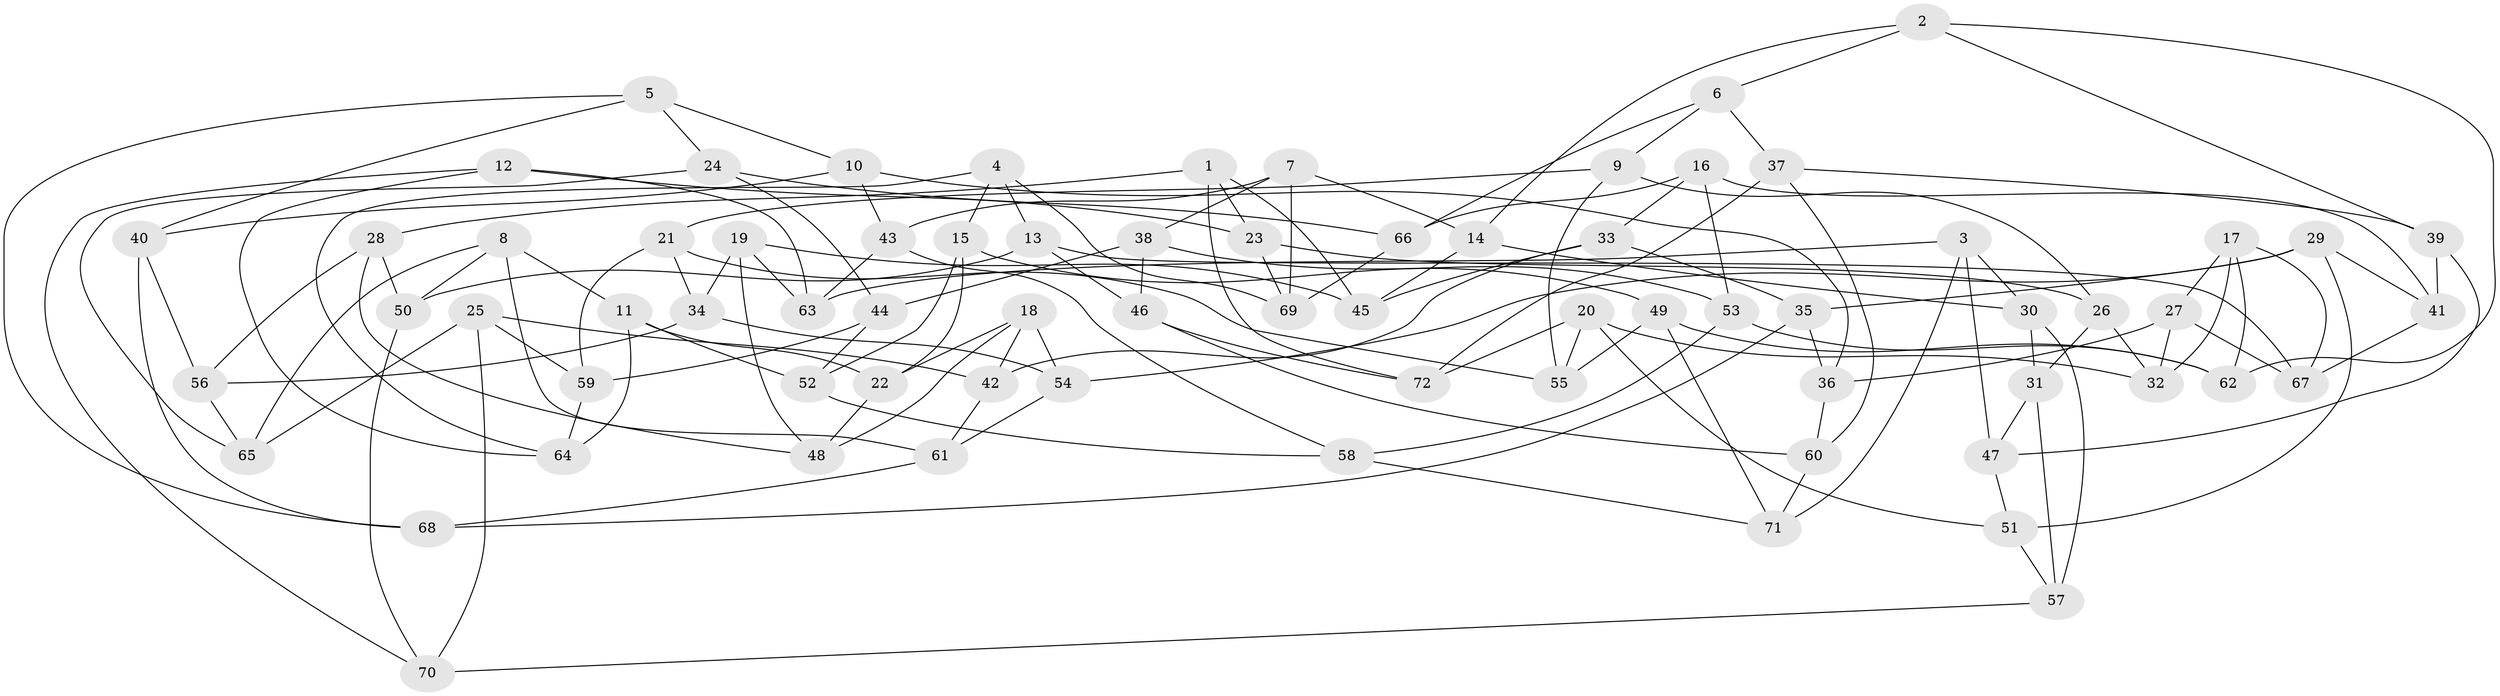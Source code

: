 // coarse degree distribution, {8: 0.057692307692307696, 7: 0.019230769230769232, 4: 0.8653846153846154, 9: 0.038461538461538464, 3: 0.019230769230769232}
// Generated by graph-tools (version 1.1) at 2025/54/03/04/25 22:54:00]
// undirected, 72 vertices, 144 edges
graph export_dot {
  node [color=gray90,style=filled];
  1;
  2;
  3;
  4;
  5;
  6;
  7;
  8;
  9;
  10;
  11;
  12;
  13;
  14;
  15;
  16;
  17;
  18;
  19;
  20;
  21;
  22;
  23;
  24;
  25;
  26;
  27;
  28;
  29;
  30;
  31;
  32;
  33;
  34;
  35;
  36;
  37;
  38;
  39;
  40;
  41;
  42;
  43;
  44;
  45;
  46;
  47;
  48;
  49;
  50;
  51;
  52;
  53;
  54;
  55;
  56;
  57;
  58;
  59;
  60;
  61;
  62;
  63;
  64;
  65;
  66;
  67;
  68;
  69;
  70;
  71;
  72;
  1 -- 28;
  1 -- 72;
  1 -- 45;
  1 -- 23;
  2 -- 39;
  2 -- 14;
  2 -- 62;
  2 -- 6;
  3 -- 47;
  3 -- 63;
  3 -- 71;
  3 -- 30;
  4 -- 69;
  4 -- 13;
  4 -- 15;
  4 -- 64;
  5 -- 40;
  5 -- 68;
  5 -- 24;
  5 -- 10;
  6 -- 37;
  6 -- 66;
  6 -- 9;
  7 -- 69;
  7 -- 38;
  7 -- 14;
  7 -- 43;
  8 -- 11;
  8 -- 50;
  8 -- 61;
  8 -- 65;
  9 -- 55;
  9 -- 26;
  9 -- 21;
  10 -- 43;
  10 -- 36;
  10 -- 40;
  11 -- 22;
  11 -- 52;
  11 -- 64;
  12 -- 63;
  12 -- 64;
  12 -- 23;
  12 -- 70;
  13 -- 50;
  13 -- 46;
  13 -- 67;
  14 -- 30;
  14 -- 45;
  15 -- 49;
  15 -- 22;
  15 -- 52;
  16 -- 41;
  16 -- 53;
  16 -- 66;
  16 -- 33;
  17 -- 67;
  17 -- 32;
  17 -- 27;
  17 -- 62;
  18 -- 48;
  18 -- 42;
  18 -- 22;
  18 -- 54;
  19 -- 34;
  19 -- 48;
  19 -- 45;
  19 -- 63;
  20 -- 72;
  20 -- 51;
  20 -- 32;
  20 -- 55;
  21 -- 55;
  21 -- 34;
  21 -- 59;
  22 -- 48;
  23 -- 26;
  23 -- 69;
  24 -- 66;
  24 -- 44;
  24 -- 65;
  25 -- 59;
  25 -- 42;
  25 -- 70;
  25 -- 65;
  26 -- 31;
  26 -- 32;
  27 -- 67;
  27 -- 32;
  27 -- 36;
  28 -- 50;
  28 -- 56;
  28 -- 48;
  29 -- 35;
  29 -- 41;
  29 -- 54;
  29 -- 51;
  30 -- 31;
  30 -- 57;
  31 -- 57;
  31 -- 47;
  33 -- 45;
  33 -- 42;
  33 -- 35;
  34 -- 56;
  34 -- 54;
  35 -- 68;
  35 -- 36;
  36 -- 60;
  37 -- 72;
  37 -- 39;
  37 -- 60;
  38 -- 53;
  38 -- 46;
  38 -- 44;
  39 -- 41;
  39 -- 47;
  40 -- 56;
  40 -- 68;
  41 -- 67;
  42 -- 61;
  43 -- 58;
  43 -- 63;
  44 -- 59;
  44 -- 52;
  46 -- 72;
  46 -- 60;
  47 -- 51;
  49 -- 62;
  49 -- 71;
  49 -- 55;
  50 -- 70;
  51 -- 57;
  52 -- 58;
  53 -- 58;
  53 -- 62;
  54 -- 61;
  56 -- 65;
  57 -- 70;
  58 -- 71;
  59 -- 64;
  60 -- 71;
  61 -- 68;
  66 -- 69;
}
